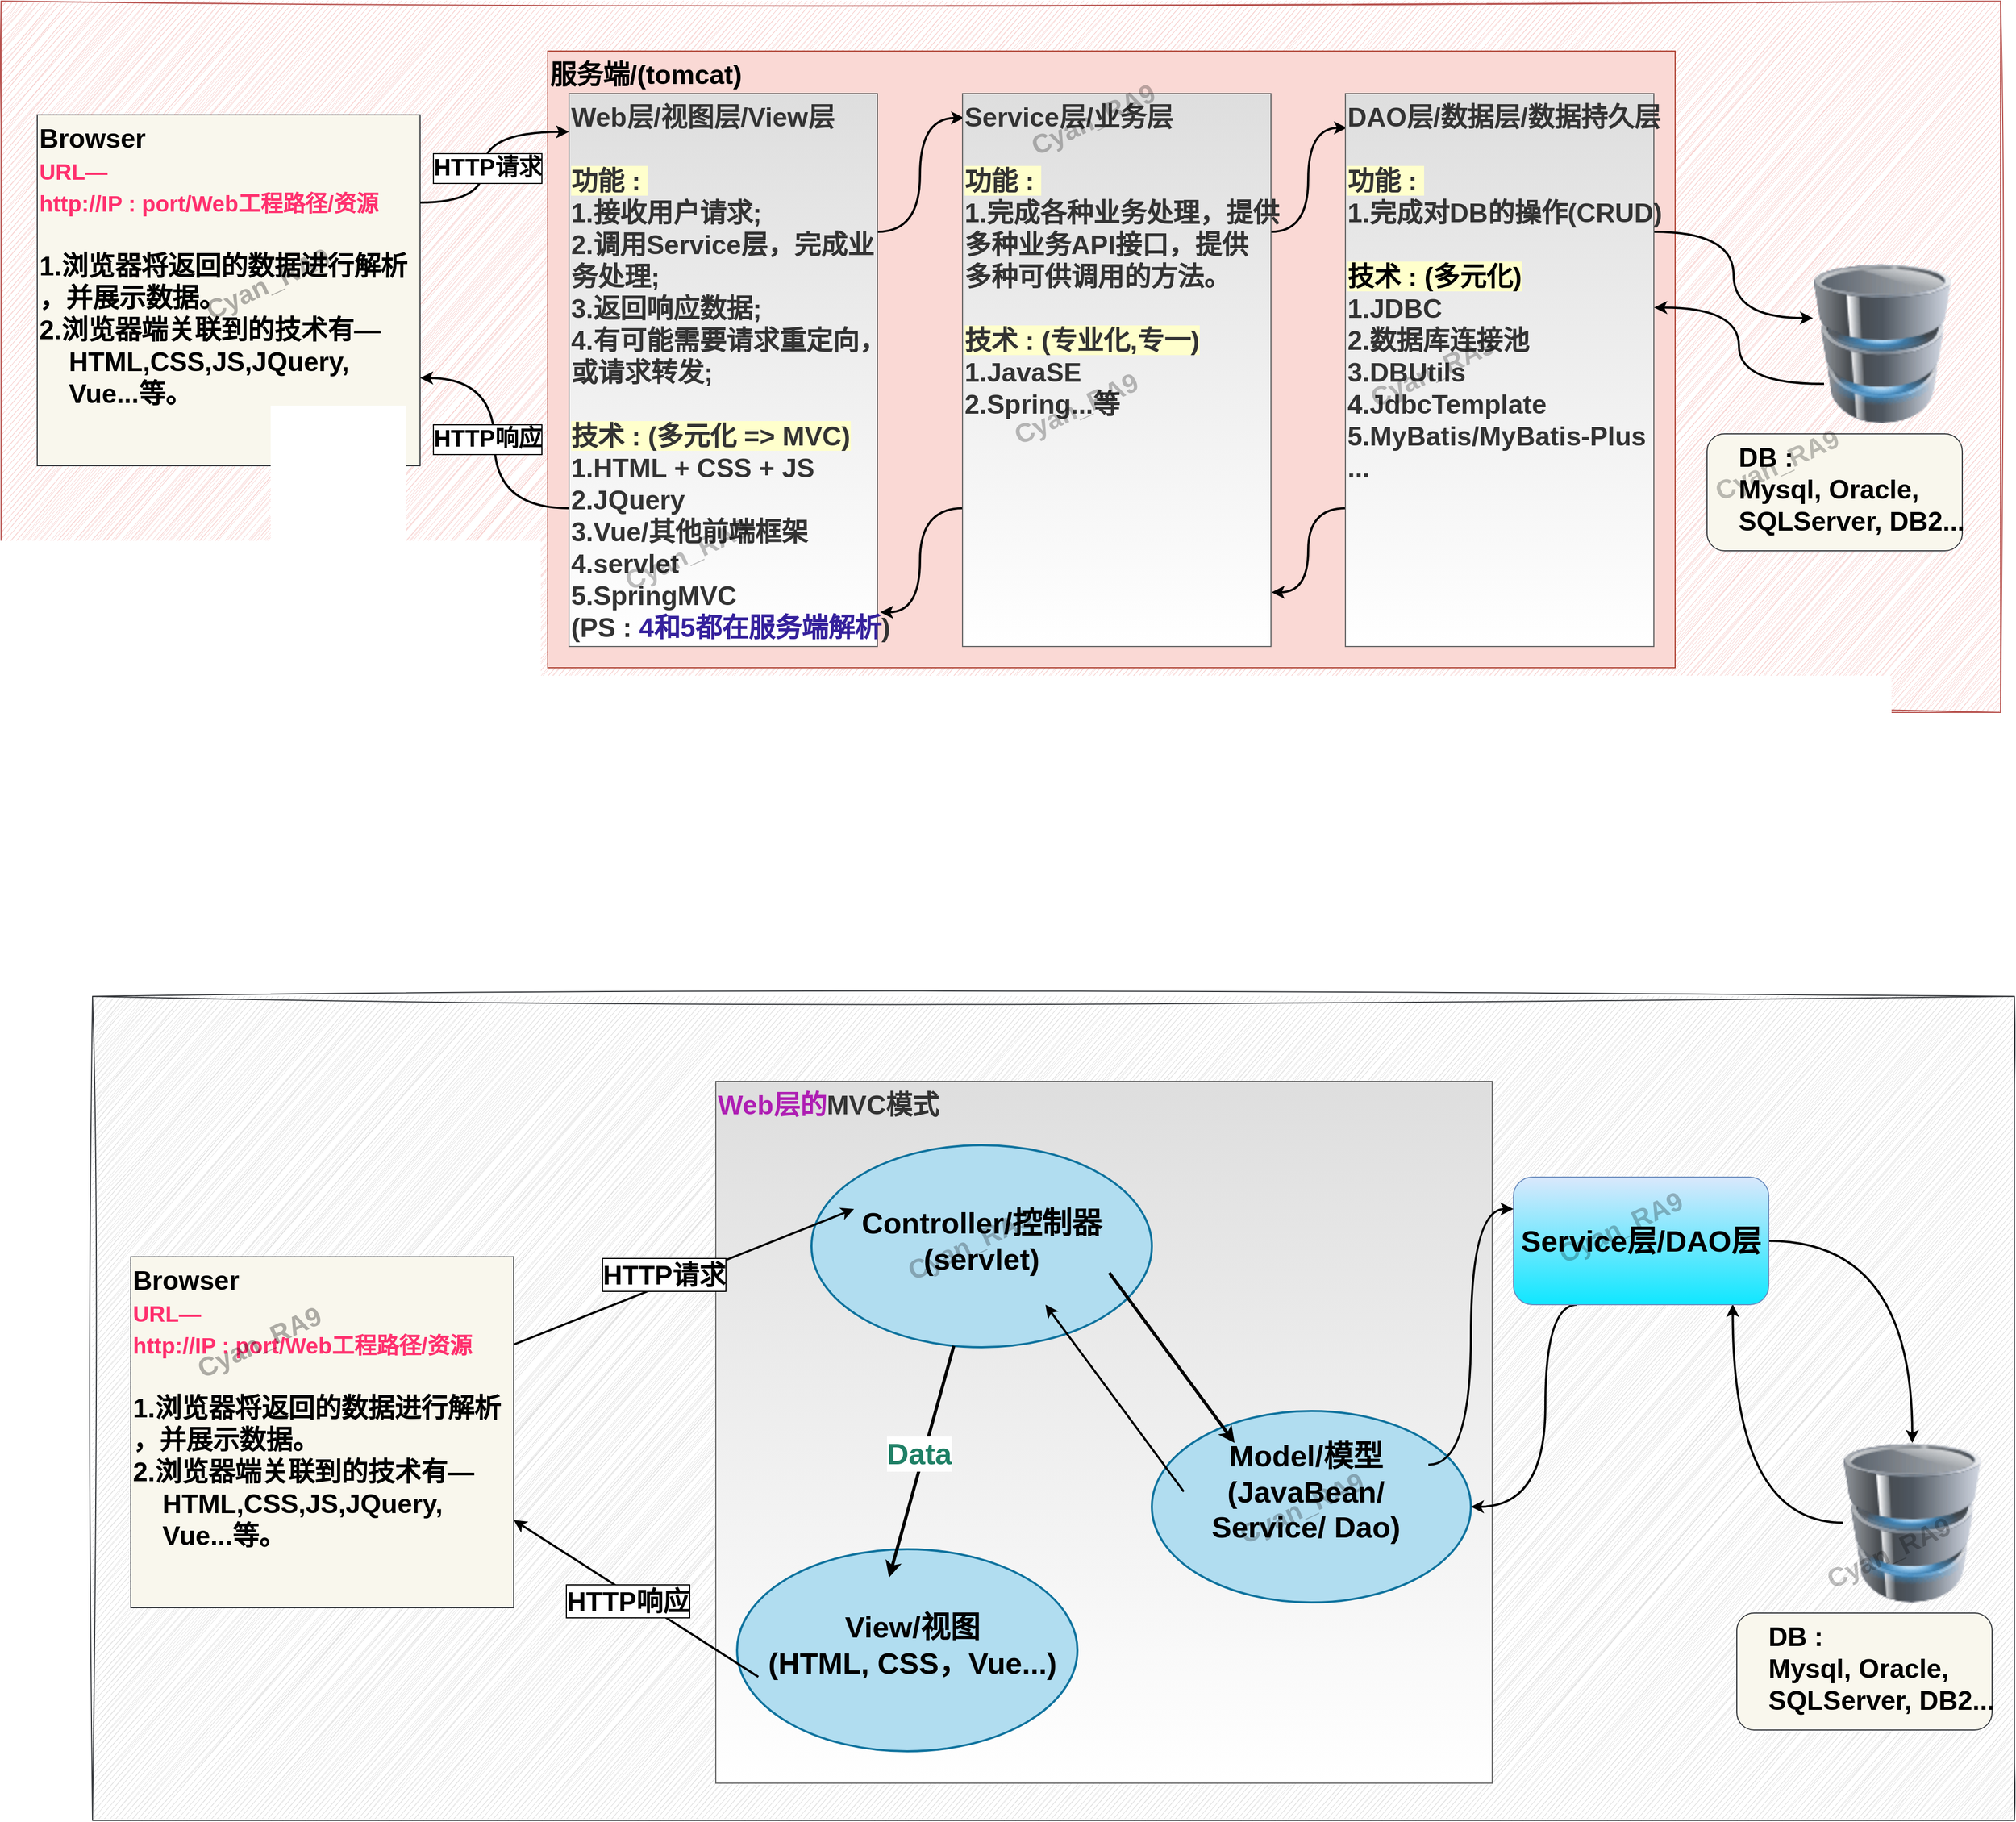 <mxfile version="27.1.6">
  <diagram name="第 1 页" id="-SzqAPXL_7oRkjiwEb7A">
    <mxGraphModel dx="1935" dy="976" grid="0" gridSize="10" guides="1" tooltips="1" connect="1" arrows="1" fold="1" page="0" pageScale="1" pageWidth="827" pageHeight="1169" math="0" shadow="0">
      <root>
        <mxCell id="0" />
        <mxCell id="1" parent="0" />
        <mxCell id="-EdbTj7FJCB_akA6n4Iw-96" value="" style="text;html=1;fontSize=25;fontStyle=1;verticalAlign=top;align=left;rounded=0;fillColor=#DFDFDF;strokeColor=#36393d;shadow=0;sketch=1;curveFitting=1;jiggle=2;gradientColor=none;" vertex="1" parent="1">
          <mxGeometry x="382" y="1209" width="1807" height="775" as="geometry" />
        </mxCell>
        <mxCell id="-EdbTj7FJCB_akA6n4Iw-89" value="" style="text;html=1;fontSize=25;fontStyle=1;verticalAlign=top;align=left;rounded=0;fillColor=#f8cecc;strokeColor=#b85450;sketch=1;curveFitting=1;jiggle=2;shadow=0;" vertex="1" parent="1">
          <mxGeometry x="296" y="273" width="1880" height="669" as="geometry" />
        </mxCell>
        <mxCell id="-EdbTj7FJCB_akA6n4Iw-1" value="Browser&lt;br style=&quot;font-size: 25px&quot;&gt;&lt;font style=&quot;font-size: 21px&quot;&gt;&lt;font style=&quot;font-size: 21px&quot; color=&quot;#ff306e&quot;&gt;URL—&lt;br&gt;http://IP : port/Web工程路径/资源&lt;/font&gt;&lt;br&gt;&lt;/font&gt;&lt;br style=&quot;font-size: 25px&quot;&gt;1.浏览器将返回的数据进行解析&lt;br style=&quot;font-size: 25px&quot;&gt;，并展示数据。&lt;br style=&quot;font-size: 25px&quot;&gt;2.浏览器端关联到的技术有—&lt;br style=&quot;font-size: 25px&quot;&gt;&amp;nbsp; &amp;nbsp; HTML,CSS,JS,JQuery,&lt;br style=&quot;font-size: 25px&quot;&gt;&amp;nbsp; &amp;nbsp; Vue...等。" style="text;html=1;fontSize=25;fontStyle=1;verticalAlign=top;align=left;rounded=0;fillColor=#f9f7ed;strokeColor=#36393d;" vertex="1" parent="1">
          <mxGeometry x="330" y="380" width="360" height="330" as="geometry" />
        </mxCell>
        <mxCell id="-EdbTj7FJCB_akA6n4Iw-2" value="服务端/(tomcat)&lt;br style=&quot;font-size: 25px;&quot;&gt;&lt;br style=&quot;font-size: 25px;&quot;&gt;" style="text;html=1;fontSize=25;fontStyle=1;verticalAlign=top;align=left;rounded=0;fillColor=#fad9d5;strokeColor=#ae4132;" vertex="1" parent="1">
          <mxGeometry x="810" y="320" width="1060" height="580" as="geometry" />
        </mxCell>
        <mxCell id="-EdbTj7FJCB_akA6n4Iw-3" style="edgeStyle=orthogonalEdgeStyle;curved=1;rounded=0;orthogonalLoop=1;jettySize=auto;html=1;exitX=0;exitY=0.75;exitDx=0;exitDy=0;entryX=1;entryY=0.75;entryDx=0;entryDy=0;fontSize=25;fontStyle=1;align=left;strokeWidth=2;" edge="1" parent="1" source="-EdbTj7FJCB_akA6n4Iw-6" target="-EdbTj7FJCB_akA6n4Iw-1">
          <mxGeometry relative="1" as="geometry" />
        </mxCell>
        <mxCell id="-EdbTj7FJCB_akA6n4Iw-4" value="HTTP响应" style="edgeLabel;html=1;align=left;verticalAlign=middle;resizable=0;points=[];fontSize=22;labelBorderColor=#000000;fontStyle=1" vertex="1" connectable="0" parent="-EdbTj7FJCB_akA6n4Iw-3">
          <mxGeometry x="0.265" y="8" relative="1" as="geometry">
            <mxPoint x="-52" y="30.29" as="offset" />
          </mxGeometry>
        </mxCell>
        <mxCell id="-EdbTj7FJCB_akA6n4Iw-5" style="edgeStyle=orthogonalEdgeStyle;curved=1;rounded=0;orthogonalLoop=1;jettySize=auto;html=1;exitX=1;exitY=0.25;exitDx=0;exitDy=0;entryX=0.005;entryY=0.044;entryDx=0;entryDy=0;entryPerimeter=0;fontSize=25;fontStyle=1;align=left;strokeWidth=2;" edge="1" parent="1" source="-EdbTj7FJCB_akA6n4Iw-6" target="-EdbTj7FJCB_akA6n4Iw-9">
          <mxGeometry relative="1" as="geometry" />
        </mxCell>
        <mxCell id="-EdbTj7FJCB_akA6n4Iw-6" value="Web层/视图层/View层&lt;br style=&quot;font-size: 25px&quot;&gt;&lt;br style=&quot;font-size: 25px&quot;&gt;&lt;span style=&quot;background-color: rgb(255 , 255 , 204) ; font-size: 25px&quot;&gt;功能 :&amp;nbsp;&lt;/span&gt;&lt;br style=&quot;font-size: 25px&quot;&gt;1.接收用户请求;&lt;br style=&quot;font-size: 25px&quot;&gt;2.调用Service层，完成业&lt;br style=&quot;font-size: 25px&quot;&gt;务处理;&lt;br style=&quot;font-size: 25px&quot;&gt;3.返回响应数据;&lt;br style=&quot;font-size: 25px&quot;&gt;4.有可能需要请求重定向，&lt;br style=&quot;font-size: 25px&quot;&gt;或请求转发;&lt;br style=&quot;font-size: 25px&quot;&gt;&lt;br style=&quot;font-size: 25px&quot;&gt;&lt;span style=&quot;background-color: rgb(255 , 255 , 204) ; font-size: 25px&quot;&gt;技术 : (多元化 =&amp;gt; MVC)&lt;/span&gt;&lt;br style=&quot;font-size: 25px&quot;&gt;1.HTML + CSS + JS&lt;br style=&quot;font-size: 25px&quot;&gt;2.JQuery&lt;br style=&quot;font-size: 25px&quot;&gt;3.Vue/其他前端框架&lt;br style=&quot;font-size: 25px&quot;&gt;4.servlet&lt;br style=&quot;font-size: 25px&quot;&gt;5.SpringMVC&lt;br style=&quot;font-size: 25px&quot;&gt;&lt;font style=&quot;font-size: 25px&quot;&gt;(PS : &lt;font color=&quot;#35219c&quot; style=&quot;font-size: 25px&quot;&gt;4和5都在服务端解析&lt;/font&gt;)&lt;/font&gt;" style="text;html=1;fontSize=25;fontStyle=1;verticalAlign=top;align=left;rounded=0;strokeColor=#666666;fontColor=#333333;fillColor=#DEDEDE;gradientColor=#FFFFFF;" vertex="1" parent="1">
          <mxGeometry x="830" y="360" width="290" height="520" as="geometry" />
        </mxCell>
        <mxCell id="-EdbTj7FJCB_akA6n4Iw-7" style="edgeStyle=orthogonalEdgeStyle;curved=1;rounded=0;orthogonalLoop=1;jettySize=auto;html=1;exitX=0;exitY=0.75;exitDx=0;exitDy=0;entryX=1.009;entryY=0.938;entryDx=0;entryDy=0;entryPerimeter=0;fontSize=25;fontStyle=1;align=left;strokeWidth=2;" edge="1" parent="1" source="-EdbTj7FJCB_akA6n4Iw-9" target="-EdbTj7FJCB_akA6n4Iw-6">
          <mxGeometry relative="1" as="geometry" />
        </mxCell>
        <mxCell id="-EdbTj7FJCB_akA6n4Iw-8" style="edgeStyle=orthogonalEdgeStyle;curved=1;rounded=0;orthogonalLoop=1;jettySize=auto;html=1;exitX=1;exitY=0.25;exitDx=0;exitDy=0;entryX=0.005;entryY=0.062;entryDx=0;entryDy=0;entryPerimeter=0;fontSize=25;fontStyle=1;align=left;strokeWidth=2;" edge="1" parent="1" source="-EdbTj7FJCB_akA6n4Iw-9" target="-EdbTj7FJCB_akA6n4Iw-12">
          <mxGeometry relative="1" as="geometry" />
        </mxCell>
        <mxCell id="-EdbTj7FJCB_akA6n4Iw-9" value="Service层/业务层&lt;br style=&quot;font-size: 25px;&quot;&gt;&lt;br style=&quot;font-size: 25px;&quot;&gt;&lt;span style=&quot;background-color: rgb(255, 255, 204); font-size: 25px;&quot;&gt;功能 :&amp;nbsp;&lt;/span&gt;&lt;br style=&quot;font-size: 25px;&quot;&gt;1.完成各种业务处理，提供&lt;br style=&quot;font-size: 25px;&quot;&gt;多种业务API接口，提供&lt;br style=&quot;font-size: 25px;&quot;&gt;多种可供调用的方法。&lt;br style=&quot;font-size: 25px;&quot;&gt;&lt;br style=&quot;font-size: 25px;&quot;&gt;&lt;span style=&quot;background-color: rgb(255, 255, 204); font-size: 25px;&quot;&gt;技术 : (专业化,专一)&lt;/span&gt;&lt;br style=&quot;font-size: 25px;&quot;&gt;1.JavaSE&lt;br style=&quot;font-size: 25px;&quot;&gt;2.Spring...等" style="text;html=1;fontSize=25;fontStyle=1;verticalAlign=top;align=left;rounded=0;strokeColor=#666666;fontColor=#333333;fillColor=#DEDEDE;gradientColor=#FFFFFF;" vertex="1" parent="1">
          <mxGeometry x="1200" y="360" width="290" height="520" as="geometry" />
        </mxCell>
        <mxCell id="-EdbTj7FJCB_akA6n4Iw-10" style="edgeStyle=orthogonalEdgeStyle;curved=1;rounded=0;orthogonalLoop=1;jettySize=auto;html=1;exitX=0;exitY=0.75;exitDx=0;exitDy=0;entryX=1.002;entryY=0.902;entryDx=0;entryDy=0;entryPerimeter=0;fontSize=25;fontStyle=1;align=left;strokeWidth=2;" edge="1" parent="1" source="-EdbTj7FJCB_akA6n4Iw-12" target="-EdbTj7FJCB_akA6n4Iw-9">
          <mxGeometry relative="1" as="geometry" />
        </mxCell>
        <mxCell id="-EdbTj7FJCB_akA6n4Iw-11" style="edgeStyle=orthogonalEdgeStyle;curved=1;rounded=0;orthogonalLoop=1;jettySize=auto;html=1;exitX=1;exitY=0.25;exitDx=0;exitDy=0;entryX=-0.003;entryY=0.341;entryDx=0;entryDy=0;entryPerimeter=0;fontSize=25;fontStyle=1;align=left;strokeWidth=2;" edge="1" parent="1" source="-EdbTj7FJCB_akA6n4Iw-12" target="-EdbTj7FJCB_akA6n4Iw-16">
          <mxGeometry relative="1" as="geometry" />
        </mxCell>
        <mxCell id="-EdbTj7FJCB_akA6n4Iw-12" value="DAO层/数据层/数据持久层&lt;br style=&quot;font-size: 25px;&quot;&gt;&lt;br style=&quot;font-size: 25px;&quot;&gt;&lt;span style=&quot;background-color: rgb(255, 255, 204); font-size: 25px;&quot;&gt;功能 :&amp;nbsp;&lt;/span&gt;&lt;br style=&quot;font-size: 25px;&quot;&gt;1.完成对DB的操作(CRUD)&lt;br style=&quot;font-size: 25px;&quot;&gt;&lt;br style=&quot;font-size: 25px;&quot;&gt;&lt;font color=&quot;#000000&quot; style=&quot;background-color: rgb(255, 255, 204); font-size: 25px;&quot;&gt;技术 : (多元化)&lt;/font&gt;&lt;br style=&quot;font-size: 25px;&quot;&gt;1.JDBC&lt;br style=&quot;font-size: 25px;&quot;&gt;2.数据库连接池&lt;br style=&quot;font-size: 25px;&quot;&gt;3.DBUtils&lt;br style=&quot;font-size: 25px;&quot;&gt;4.JdbcTemplate&lt;br style=&quot;font-size: 25px;&quot;&gt;5.MyBatis/MyBatis-Plus&lt;br style=&quot;font-size: 25px;&quot;&gt;..." style="text;html=1;fontSize=25;fontStyle=1;verticalAlign=top;align=left;rounded=0;strokeColor=#666666;fontColor=#333333;fillColor=#DEDEDE;gradientColor=#FFFFFF;" vertex="1" parent="1">
          <mxGeometry x="1560" y="360" width="290" height="520" as="geometry" />
        </mxCell>
        <mxCell id="-EdbTj7FJCB_akA6n4Iw-13" style="edgeStyle=orthogonalEdgeStyle;rounded=0;orthogonalLoop=1;jettySize=auto;html=1;exitX=1;exitY=0.25;exitDx=0;exitDy=0;curved=1;fontSize=25;fontStyle=1;align=left;strokeWidth=2;" edge="1" parent="1" source="-EdbTj7FJCB_akA6n4Iw-1" target="-EdbTj7FJCB_akA6n4Iw-6">
          <mxGeometry relative="1" as="geometry">
            <Array as="points">
              <mxPoint x="750" y="462" />
              <mxPoint x="750" y="396" />
            </Array>
          </mxGeometry>
        </mxCell>
        <mxCell id="-EdbTj7FJCB_akA6n4Iw-14" value="&lt;span style=&quot;font-size: 22px;&quot;&gt;&lt;font style=&quot;font-size: 22px;&quot;&gt;HTTP请求&lt;/font&gt;&lt;/span&gt;" style="edgeLabel;html=1;align=left;verticalAlign=middle;resizable=0;points=[];labelBorderColor=#000000;fontSize=22;fontStyle=1" vertex="1" connectable="0" parent="-EdbTj7FJCB_akA6n4Iw-13">
          <mxGeometry x="0.065" y="-2" relative="1" as="geometry">
            <mxPoint x="-52" y="17.43" as="offset" />
          </mxGeometry>
        </mxCell>
        <mxCell id="-EdbTj7FJCB_akA6n4Iw-15" style="edgeStyle=orthogonalEdgeStyle;curved=1;rounded=0;orthogonalLoop=1;jettySize=auto;html=1;entryX=1.001;entryY=0.387;entryDx=0;entryDy=0;entryPerimeter=0;fontSize=25;fontStyle=1;align=left;strokeWidth=2;" edge="1" parent="1" target="-EdbTj7FJCB_akA6n4Iw-12">
          <mxGeometry relative="1" as="geometry">
            <mxPoint x="2010" y="633" as="sourcePoint" />
          </mxGeometry>
        </mxCell>
        <mxCell id="-EdbTj7FJCB_akA6n4Iw-16" value="" style="image;html=1;image=img/lib/clip_art/computers/Database_128x128.png;rounded=0;fillColor=#DEDEDE;gradientColor=#FFFFFF;fontSize=25;align=left;fontStyle=1" vertex="1" parent="1">
          <mxGeometry x="2000" y="520" width="130" height="150" as="geometry" />
        </mxCell>
        <mxCell id="-EdbTj7FJCB_akA6n4Iw-17" value="&amp;nbsp; &amp;nbsp; DB :&amp;nbsp;&lt;br style=&quot;font-size: 25px;&quot;&gt;&amp;nbsp; &amp;nbsp; Mysql, Oracle,&amp;nbsp;&lt;br style=&quot;font-size: 25px;&quot;&gt;&amp;nbsp; &amp;nbsp; SQLServer, DB2..." style="text;html=1;fontSize=25;fontStyle=1;verticalAlign=top;align=left;rounded=1;fillColor=#f9f7ed;strokeColor=#36393d;" vertex="1" parent="1">
          <mxGeometry x="1900" y="680" width="240" height="110" as="geometry" />
        </mxCell>
        <mxCell id="-EdbTj7FJCB_akA6n4Iw-55" value="Browser&lt;br style=&quot;font-size: 25px&quot;&gt;&lt;font style=&quot;font-size: 21px&quot;&gt;&lt;font style=&quot;font-size: 21px&quot; color=&quot;#ff306e&quot;&gt;URL—&lt;br&gt;http://IP : port/Web工程路径/资源&lt;/font&gt;&lt;br&gt;&lt;/font&gt;&lt;br style=&quot;font-size: 25px&quot;&gt;1.浏览器将返回的数据进行解析&lt;br style=&quot;font-size: 25px&quot;&gt;，并展示数据。&lt;br style=&quot;font-size: 25px&quot;&gt;2.浏览器端关联到的技术有—&lt;br style=&quot;font-size: 25px&quot;&gt;&amp;nbsp; &amp;nbsp; HTML,CSS,JS,JQuery,&lt;br style=&quot;font-size: 25px&quot;&gt;&amp;nbsp; &amp;nbsp; Vue...等。" style="text;html=1;fontSize=25;fontStyle=1;verticalAlign=top;align=left;rounded=0;fillColor=#f9f7ed;strokeColor=#36393d;" vertex="1" parent="1">
          <mxGeometry x="418" y="1454" width="360" height="330" as="geometry" />
        </mxCell>
        <mxCell id="-EdbTj7FJCB_akA6n4Iw-56" value="&lt;font color=&quot;#ae1eb3&quot;&gt;Web层的&lt;/font&gt;MVC模式" style="text;html=1;fontSize=25;fontStyle=1;verticalAlign=top;align=left;rounded=0;strokeColor=#666666;fontColor=#333333;fillColor=#DEDEDE;gradientColor=#FFFFFF;" vertex="1" parent="1">
          <mxGeometry x="968" y="1289" width="730" height="660" as="geometry" />
        </mxCell>
        <mxCell id="-EdbTj7FJCB_akA6n4Iw-57" style="edgeStyle=orthogonalEdgeStyle;curved=1;rounded=0;orthogonalLoop=1;jettySize=auto;html=1;exitX=0;exitY=0.5;exitDx=0;exitDy=0;entryX=0.859;entryY=0.995;entryDx=0;entryDy=0;strokeWidth=2;fontSize=28;align=left;entryPerimeter=0;" edge="1" parent="1" source="-EdbTj7FJCB_akA6n4Iw-58" target="-EdbTj7FJCB_akA6n4Iw-70">
          <mxGeometry relative="1" as="geometry">
            <mxPoint x="1930.5" y="1509" as="targetPoint" />
          </mxGeometry>
        </mxCell>
        <mxCell id="-EdbTj7FJCB_akA6n4Iw-58" value="" style="image;html=1;image=img/lib/clip_art/computers/Database_128x128.png;rounded=0;fillColor=#DEDEDE;gradientColor=#FFFFFF;fontSize=25;align=left;fontStyle=1" vertex="1" parent="1">
          <mxGeometry x="2028" y="1629" width="130" height="150" as="geometry" />
        </mxCell>
        <mxCell id="-EdbTj7FJCB_akA6n4Iw-59" value="&amp;nbsp; &amp;nbsp; DB :&amp;nbsp;&lt;br style=&quot;font-size: 25px;&quot;&gt;&amp;nbsp; &amp;nbsp; Mysql, Oracle,&amp;nbsp;&lt;br style=&quot;font-size: 25px;&quot;&gt;&amp;nbsp; &amp;nbsp; SQLServer, DB2..." style="text;html=1;fontSize=25;fontStyle=1;verticalAlign=top;align=left;rounded=1;fillColor=#f9f7ed;strokeColor=#36393d;" vertex="1" parent="1">
          <mxGeometry x="1928" y="1789" width="240" height="110" as="geometry" />
        </mxCell>
        <mxCell id="-EdbTj7FJCB_akA6n4Iw-60" value="" style="group" vertex="1" connectable="0" parent="1">
          <mxGeometry x="1058" y="1349" width="320" height="190" as="geometry" />
        </mxCell>
        <mxCell id="-EdbTj7FJCB_akA6n4Iw-61" value="" style="ellipse;whiteSpace=wrap;html=1;rounded=1;strokeWidth=2;fillColor=#b1ddf0;fontSize=22;align=left;strokeColor=#10739e;" vertex="1" parent="-EdbTj7FJCB_akA6n4Iw-60">
          <mxGeometry width="320" height="190" as="geometry" />
        </mxCell>
        <mxCell id="-EdbTj7FJCB_akA6n4Iw-62" value="Controller/控制器(servlet)" style="text;strokeColor=none;fillColor=none;html=1;fontSize=28;fontStyle=1;verticalAlign=middle;align=center;rounded=1;whiteSpace=wrap;" vertex="1" parent="-EdbTj7FJCB_akA6n4Iw-60">
          <mxGeometry x="40" y="30" width="240" height="120" as="geometry" />
        </mxCell>
        <mxCell id="-EdbTj7FJCB_akA6n4Iw-90" value="Cyan_RA9" style="text;strokeColor=none;fillColor=none;html=1;fontSize=25;fontStyle=1;verticalAlign=middle;align=center;textOpacity=25;rotation=-25;" vertex="1" parent="-EdbTj7FJCB_akA6n4Iw-60">
          <mxGeometry x="74.996" y="71.999" width="147" height="40" as="geometry" />
        </mxCell>
        <mxCell id="-EdbTj7FJCB_akA6n4Iw-63" value="" style="group" vertex="1" connectable="0" parent="1">
          <mxGeometry x="1378" y="1599" width="320" height="220" as="geometry" />
        </mxCell>
        <mxCell id="-EdbTj7FJCB_akA6n4Iw-64" value="" style="ellipse;whiteSpace=wrap;html=1;rounded=1;strokeWidth=2;fillColor=#b1ddf0;fontSize=22;align=left;strokeColor=#10739e;" vertex="1" parent="-EdbTj7FJCB_akA6n4Iw-63">
          <mxGeometry width="300" height="180" as="geometry" />
        </mxCell>
        <mxCell id="-EdbTj7FJCB_akA6n4Iw-65" value="Model/模型&lt;br&gt;(JavaBean&lt;span style=&quot;background-color: transparent; color: light-dark(rgb(0, 0, 0), rgb(255, 255, 255));&quot;&gt;/&lt;/span&gt;&lt;div&gt;&lt;span style=&quot;background-color: transparent; color: light-dark(rgb(0, 0, 0), rgb(255, 255, 255));&quot;&gt;Service/ Dao)&lt;/span&gt;&lt;/div&gt;" style="text;strokeColor=none;fillColor=none;html=1;fontSize=28;fontStyle=1;verticalAlign=middle;align=center;rounded=1;whiteSpace=wrap;" vertex="1" parent="-EdbTj7FJCB_akA6n4Iw-63">
          <mxGeometry x="30" y="25.26" width="230" height="101.05" as="geometry" />
        </mxCell>
        <mxCell id="-EdbTj7FJCB_akA6n4Iw-91" value="Cyan_RA9" style="text;strokeColor=none;fillColor=none;html=1;fontSize=25;fontStyle=1;verticalAlign=middle;align=center;textOpacity=25;rotation=-25;" vertex="1" parent="-EdbTj7FJCB_akA6n4Iw-63">
          <mxGeometry x="66.996" y="69.999" width="147" height="40" as="geometry" />
        </mxCell>
        <mxCell id="-EdbTj7FJCB_akA6n4Iw-66" style="rounded=0;orthogonalLoop=1;jettySize=auto;html=1;exitX=1;exitY=0.75;exitDx=0;exitDy=0;entryX=0.208;entryY=0.047;entryDx=0;entryDy=0;entryPerimeter=0;strokeWidth=3;fontSize=28;align=left;" edge="1" parent="1" source="-EdbTj7FJCB_akA6n4Iw-62" target="-EdbTj7FJCB_akA6n4Iw-65">
          <mxGeometry relative="1" as="geometry" />
        </mxCell>
        <mxCell id="-EdbTj7FJCB_akA6n4Iw-67" style="rounded=0;orthogonalLoop=1;jettySize=auto;html=1;exitX=0;exitY=0.5;exitDx=0;exitDy=0;entryX=0.75;entryY=1;entryDx=0;entryDy=0;strokeWidth=2;fontSize=28;align=left;" edge="1" parent="1" source="-EdbTj7FJCB_akA6n4Iw-65" target="-EdbTj7FJCB_akA6n4Iw-62">
          <mxGeometry relative="1" as="geometry" />
        </mxCell>
        <mxCell id="-EdbTj7FJCB_akA6n4Iw-68" style="edgeStyle=orthogonalEdgeStyle;curved=1;rounded=0;orthogonalLoop=1;jettySize=auto;html=1;entryX=0.5;entryY=0;entryDx=0;entryDy=0;strokeWidth=2;fontSize=28;align=left;" edge="1" parent="1" source="-EdbTj7FJCB_akA6n4Iw-70" target="-EdbTj7FJCB_akA6n4Iw-58">
          <mxGeometry relative="1" as="geometry">
            <mxPoint x="1988" y="1474" as="sourcePoint" />
          </mxGeometry>
        </mxCell>
        <mxCell id="-EdbTj7FJCB_akA6n4Iw-69" style="edgeStyle=orthogonalEdgeStyle;curved=1;rounded=0;orthogonalLoop=1;jettySize=auto;html=1;exitX=0.25;exitY=1;exitDx=0;exitDy=0;entryX=1;entryY=0.5;entryDx=0;entryDy=0;strokeWidth=2;fontSize=28;align=left;" edge="1" parent="1" source="-EdbTj7FJCB_akA6n4Iw-70" target="-EdbTj7FJCB_akA6n4Iw-64">
          <mxGeometry relative="1" as="geometry">
            <Array as="points">
              <mxPoint x="1748" y="1499" />
              <mxPoint x="1748" y="1689" />
            </Array>
          </mxGeometry>
        </mxCell>
        <mxCell id="-EdbTj7FJCB_akA6n4Iw-70" value="Service层/DAO层" style="text;strokeColor=#6c8ebf;fillColor=#dae8fc;html=1;fontSize=28;fontStyle=1;verticalAlign=middle;align=center;rounded=1;whiteSpace=wrap;gradientColor=#0FE7FF;" vertex="1" parent="1">
          <mxGeometry x="1718" y="1379" width="240" height="120" as="geometry" />
        </mxCell>
        <mxCell id="-EdbTj7FJCB_akA6n4Iw-71" style="edgeStyle=orthogonalEdgeStyle;curved=1;rounded=0;orthogonalLoop=1;jettySize=auto;html=1;exitX=1;exitY=0.25;exitDx=0;exitDy=0;entryX=0;entryY=0.25;entryDx=0;entryDy=0;strokeWidth=2;fontSize=28;align=left;" edge="1" parent="1" source="-EdbTj7FJCB_akA6n4Iw-65" target="-EdbTj7FJCB_akA6n4Iw-70">
          <mxGeometry relative="1" as="geometry" />
        </mxCell>
        <mxCell id="-EdbTj7FJCB_akA6n4Iw-72" style="rounded=0;orthogonalLoop=1;jettySize=auto;html=1;exitX=1;exitY=0.25;exitDx=0;exitDy=0;fontSize=25;fontStyle=1;align=left;strokeWidth=2;entryX=0;entryY=0.25;entryDx=0;entryDy=0;" edge="1" parent="1" source="-EdbTj7FJCB_akA6n4Iw-55" target="-EdbTj7FJCB_akA6n4Iw-62">
          <mxGeometry relative="1" as="geometry">
            <mxPoint x="978" y="1519" as="targetPoint" />
          </mxGeometry>
        </mxCell>
        <mxCell id="-EdbTj7FJCB_akA6n4Iw-73" value="&lt;span style=&quot;font-size: 25px;&quot;&gt;&lt;font style=&quot;font-size: 25px;&quot;&gt;HTTP请求&lt;/font&gt;&lt;/span&gt;" style="edgeLabel;html=1;align=left;verticalAlign=middle;resizable=0;points=[];labelBorderColor=#000000;fontSize=25;fontStyle=1" vertex="1" connectable="0" parent="-EdbTj7FJCB_akA6n4Iw-72">
          <mxGeometry x="0.065" y="-2" relative="1" as="geometry">
            <mxPoint x="-90.61" y="-0.53" as="offset" />
          </mxGeometry>
        </mxCell>
        <mxCell id="-EdbTj7FJCB_akA6n4Iw-74" value="" style="group" vertex="1" connectable="0" parent="1">
          <mxGeometry x="988" y="1729" width="320" height="190" as="geometry" />
        </mxCell>
        <mxCell id="-EdbTj7FJCB_akA6n4Iw-75" value="" style="ellipse;whiteSpace=wrap;html=1;rounded=1;strokeWidth=2;fillColor=#b1ddf0;fontSize=22;align=left;strokeColor=#10739e;" vertex="1" parent="-EdbTj7FJCB_akA6n4Iw-74">
          <mxGeometry width="320" height="190" as="geometry" />
        </mxCell>
        <mxCell id="-EdbTj7FJCB_akA6n4Iw-76" value="View/视图&lt;br&gt;(HTML, CSS，Vue...)" style="text;strokeColor=none;fillColor=none;html=1;fontSize=28;fontStyle=1;verticalAlign=middle;align=center;rounded=1;whiteSpace=wrap;" vertex="1" parent="-EdbTj7FJCB_akA6n4Iw-74">
          <mxGeometry x="20" y="30" width="290" height="120" as="geometry" />
        </mxCell>
        <mxCell id="-EdbTj7FJCB_akA6n4Iw-77" style="rounded=0;orthogonalLoop=1;jettySize=auto;html=1;entryX=0.424;entryY=-0.029;entryDx=0;entryDy=0;entryPerimeter=0;strokeWidth=3;fontSize=28;align=left;" edge="1" parent="1" source="-EdbTj7FJCB_akA6n4Iw-61" target="-EdbTj7FJCB_akA6n4Iw-76">
          <mxGeometry relative="1" as="geometry" />
        </mxCell>
        <mxCell id="-EdbTj7FJCB_akA6n4Iw-78" value="&lt;b&gt;&lt;font color=&quot;#1f8066&quot;&gt;Data&lt;/font&gt;&lt;/b&gt;" style="edgeLabel;html=1;align=center;verticalAlign=middle;resizable=0;points=[];fontSize=28;" vertex="1" connectable="0" parent="-EdbTj7FJCB_akA6n4Iw-77">
          <mxGeometry x="-0.362" y="-24" relative="1" as="geometry">
            <mxPoint x="9.26" y="37.79" as="offset" />
          </mxGeometry>
        </mxCell>
        <mxCell id="-EdbTj7FJCB_akA6n4Iw-79" style="rounded=0;orthogonalLoop=1;jettySize=auto;html=1;exitX=0;exitY=0.75;exitDx=0;exitDy=0;entryX=1;entryY=0.75;entryDx=0;entryDy=0;fontSize=25;fontStyle=1;align=left;strokeWidth=2;" edge="1" parent="1" source="-EdbTj7FJCB_akA6n4Iw-76" target="-EdbTj7FJCB_akA6n4Iw-55">
          <mxGeometry relative="1" as="geometry" />
        </mxCell>
        <mxCell id="-EdbTj7FJCB_akA6n4Iw-80" value="HTTP响应" style="edgeLabel;html=1;align=left;verticalAlign=middle;resizable=0;points=[];fontSize=25;labelBorderColor=#000000;fontStyle=1" vertex="1" connectable="0" parent="-EdbTj7FJCB_akA6n4Iw-79">
          <mxGeometry x="0.265" y="8" relative="1" as="geometry">
            <mxPoint x="-32.76" y="14.48" as="offset" />
          </mxGeometry>
        </mxCell>
        <mxCell id="-EdbTj7FJCB_akA6n4Iw-81" value="Cyan_RA9" style="text;strokeColor=none;fillColor=none;html=1;fontSize=25;fontStyle=1;verticalAlign=middle;align=center;textOpacity=30;rotation=-25;" vertex="1" parent="1">
          <mxGeometry x="472" y="518" width="147" height="40" as="geometry" />
        </mxCell>
        <mxCell id="-EdbTj7FJCB_akA6n4Iw-84" value="Cyan_RA9" style="text;strokeColor=none;fillColor=none;html=1;fontSize=25;fontStyle=1;verticalAlign=middle;align=center;textOpacity=25;rotation=-25;" vertex="1" parent="1">
          <mxGeometry x="1232.996" y="634.999" width="147" height="40" as="geometry" />
        </mxCell>
        <mxCell id="-EdbTj7FJCB_akA6n4Iw-85" value="Cyan_RA9" style="text;strokeColor=none;fillColor=none;html=1;fontSize=25;fontStyle=1;verticalAlign=middle;align=center;textOpacity=25;rotation=-25;" vertex="1" parent="1">
          <mxGeometry x="1567.996" y="599.999" width="147" height="40" as="geometry" />
        </mxCell>
        <mxCell id="-EdbTj7FJCB_akA6n4Iw-86" value="Cyan_RA9" style="text;strokeColor=none;fillColor=none;html=1;fontSize=25;fontStyle=1;verticalAlign=middle;align=center;textOpacity=25;rotation=-25;" vertex="1" parent="1">
          <mxGeometry x="1891.996" y="687.999" width="147" height="40" as="geometry" />
        </mxCell>
        <mxCell id="-EdbTj7FJCB_akA6n4Iw-87" value="Cyan_RA9" style="text;strokeColor=none;fillColor=none;html=1;fontSize=25;fontStyle=1;verticalAlign=middle;align=center;textOpacity=25;rotation=-25;" vertex="1" parent="1">
          <mxGeometry x="866.996" y="771.999" width="147" height="40" as="geometry" />
        </mxCell>
        <mxCell id="-EdbTj7FJCB_akA6n4Iw-88" value="Cyan_RA9" style="text;strokeColor=none;fillColor=none;html=1;fontSize=25;fontStyle=1;verticalAlign=middle;align=center;textOpacity=25;rotation=-25;" vertex="1" parent="1">
          <mxGeometry x="1248.996" y="362.999" width="147" height="40" as="geometry" />
        </mxCell>
        <mxCell id="-EdbTj7FJCB_akA6n4Iw-92" value="Cyan_RA9" style="text;strokeColor=none;fillColor=none;html=1;fontSize=25;fontStyle=1;verticalAlign=middle;align=center;textOpacity=25;rotation=-25;" vertex="1" parent="1">
          <mxGeometry x="1744.996" y="1404.999" width="147" height="40" as="geometry" />
        </mxCell>
        <mxCell id="-EdbTj7FJCB_akA6n4Iw-93" value="Cyan_RA9" style="text;strokeColor=none;fillColor=none;html=1;fontSize=25;fontStyle=1;verticalAlign=middle;align=center;textOpacity=25;rotation=-25;" vertex="1" parent="1">
          <mxGeometry x="1996.996" y="1710.999" width="147" height="40" as="geometry" />
        </mxCell>
        <mxCell id="-EdbTj7FJCB_akA6n4Iw-95" value="Cyan_RA9" style="text;strokeColor=none;fillColor=none;html=1;fontSize=25;fontStyle=1;verticalAlign=middle;align=center;textOpacity=30;rotation=-25;" vertex="1" parent="1">
          <mxGeometry x="464.996" y="1512.999" width="147" height="40" as="geometry" />
        </mxCell>
      </root>
    </mxGraphModel>
  </diagram>
</mxfile>

